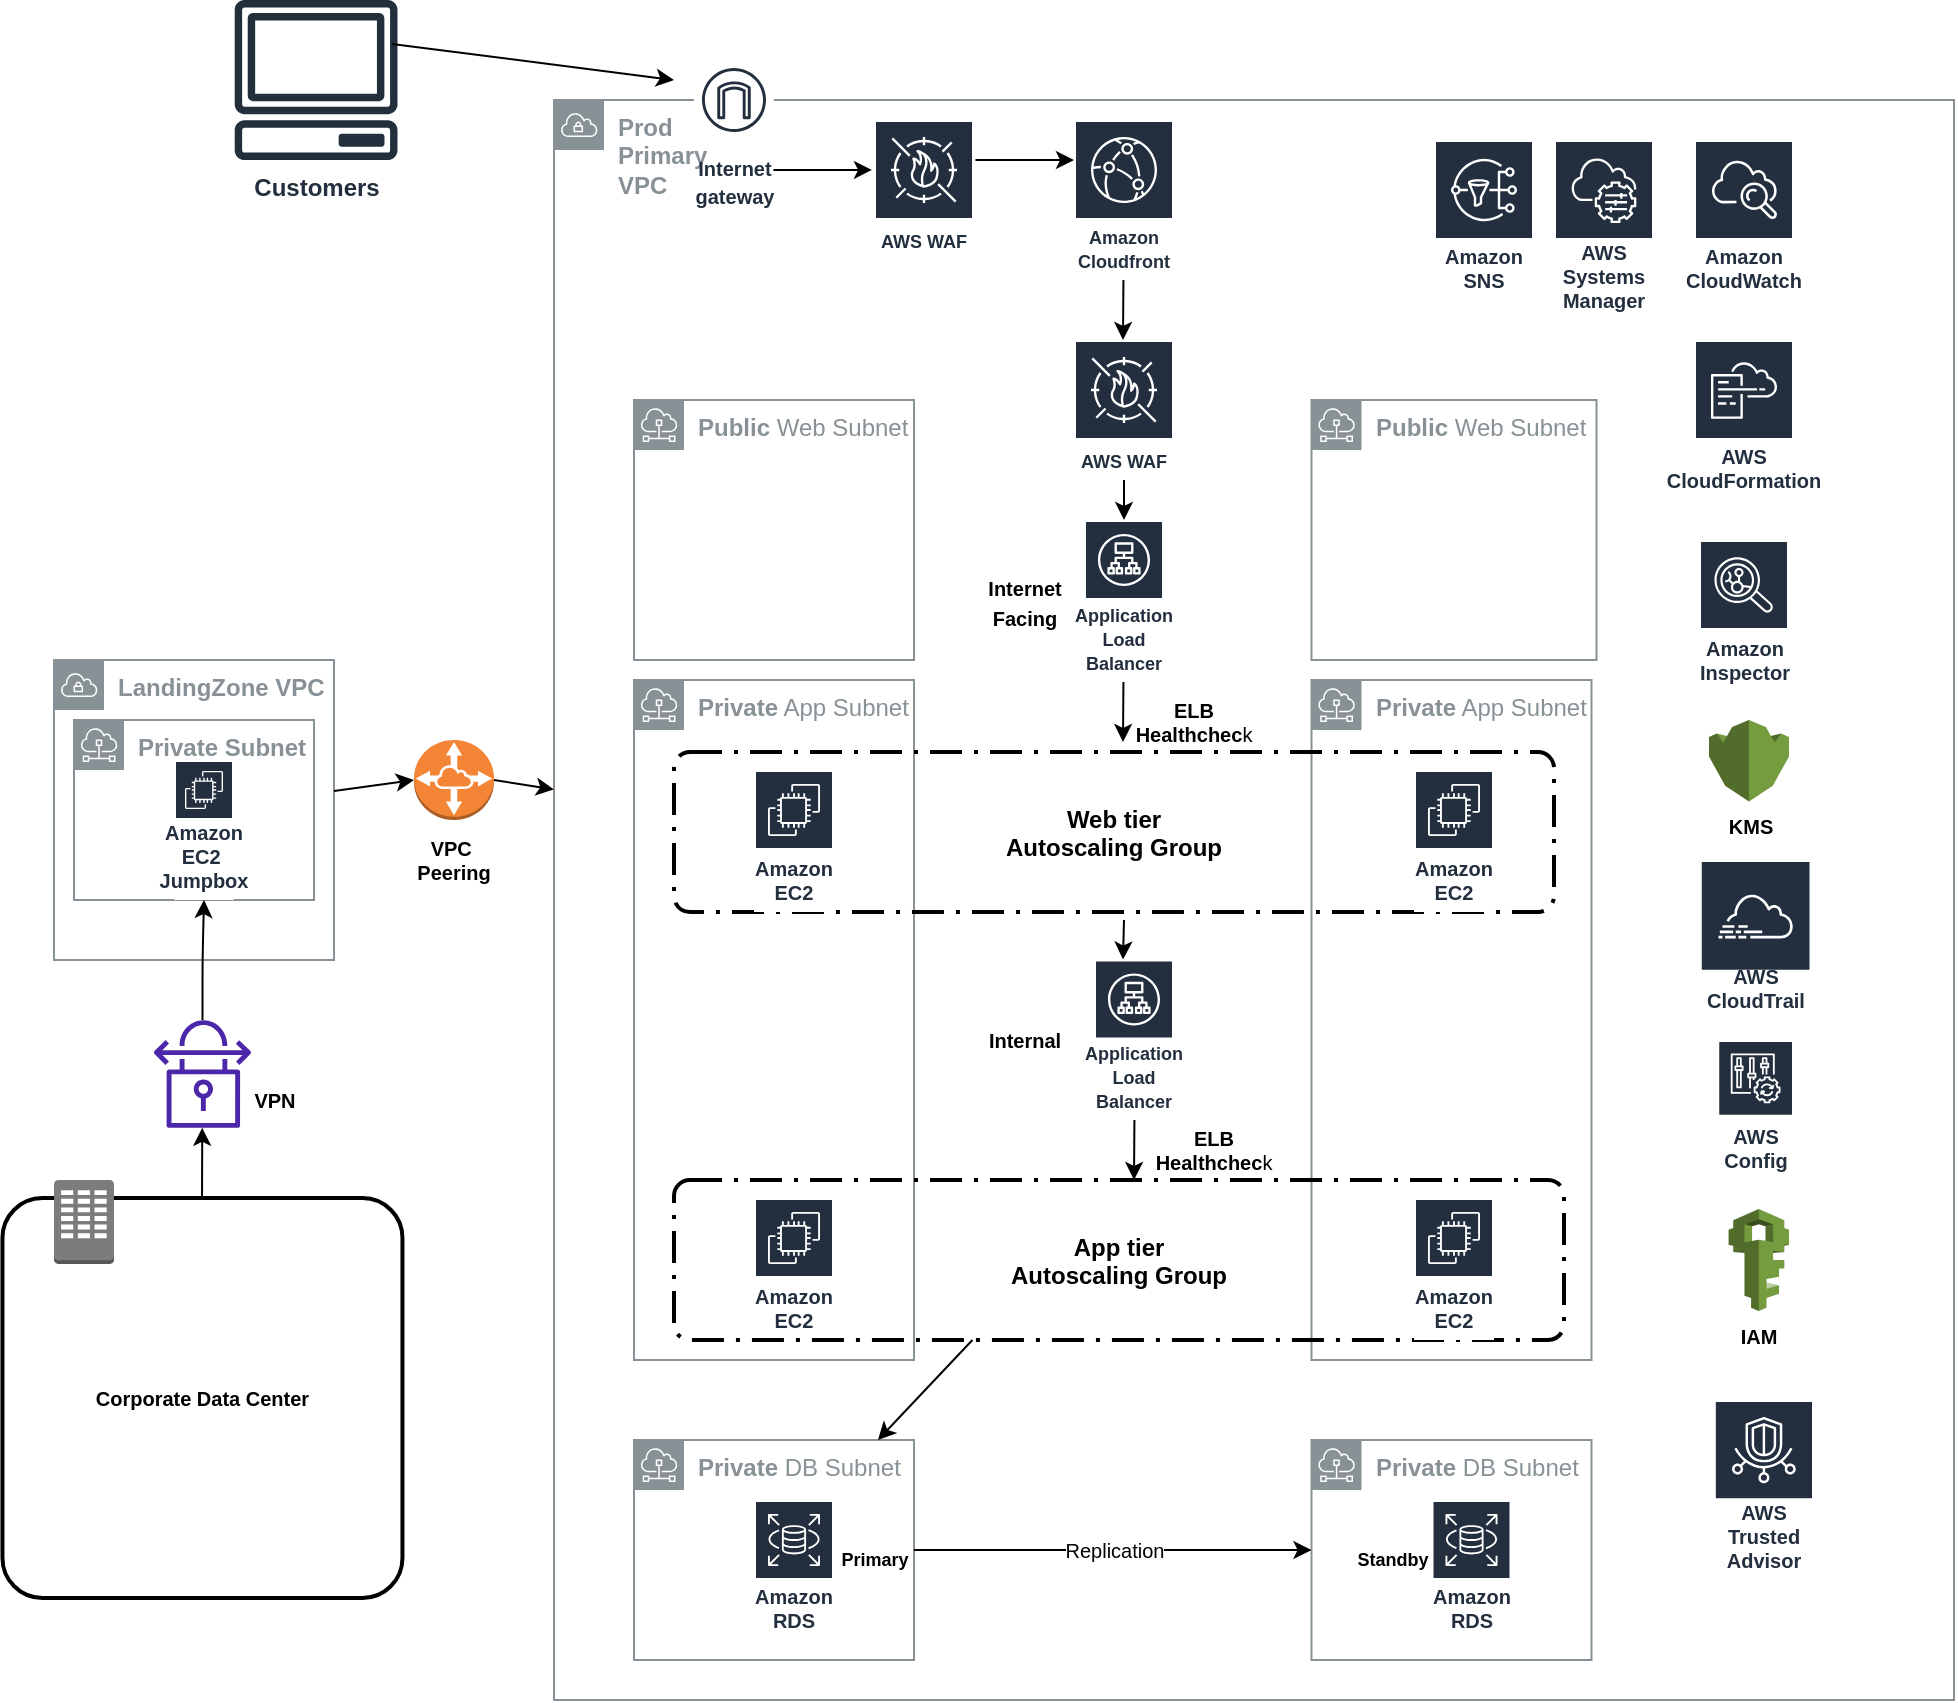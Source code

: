 <mxfile version="16.4.7" type="github">
  <diagram id="fb48Wb3bgh-QxJcJGNRU" name="Page-1">
    <mxGraphModel dx="2276" dy="690" grid="1" gridSize="10" guides="1" tooltips="1" connect="1" arrows="1" fold="1" page="1" pageScale="1" pageWidth="850" pageHeight="1100" math="0" shadow="0">
      <root>
        <mxCell id="0" />
        <mxCell id="1" parent="0" />
        <mxCell id="fcUTSALOdopyJ9VbOdTp-61" value="&lt;b&gt;Prod &lt;br&gt;Primary&lt;br&gt;VPC&lt;/b&gt;" style="sketch=0;outlineConnect=0;gradientColor=none;html=1;whiteSpace=wrap;fontSize=12;fontStyle=0;shape=mxgraph.aws4.group;grIcon=mxgraph.aws4.group_vpc;strokeColor=#879196;fillColor=none;verticalAlign=top;align=left;spacingLeft=30;fontColor=#879196;dashed=0;" vertex="1" parent="1">
          <mxGeometry x="160" y="170" width="700" height="800" as="geometry" />
        </mxCell>
        <mxCell id="fcUTSALOdopyJ9VbOdTp-36" value="&lt;b&gt;Private&lt;/b&gt; App Subnet" style="sketch=0;outlineConnect=0;gradientColor=none;html=1;whiteSpace=wrap;fontSize=12;fontStyle=0;shape=mxgraph.aws4.group;grIcon=mxgraph.aws4.group_subnet;strokeColor=#879196;fillColor=none;verticalAlign=top;align=left;spacingLeft=30;fontColor=#879196;dashed=0;" vertex="1" parent="1">
          <mxGeometry x="538.75" y="460" width="140" height="340" as="geometry" />
        </mxCell>
        <mxCell id="p9kHtPfieQW81otjX_M4-13" value="&lt;b&gt;Private&lt;/b&gt; App Subnet" style="sketch=0;outlineConnect=0;gradientColor=none;html=1;whiteSpace=wrap;fontSize=12;fontStyle=0;shape=mxgraph.aws4.group;grIcon=mxgraph.aws4.group_subnet;strokeColor=#879196;fillColor=none;verticalAlign=top;align=left;spacingLeft=30;fontColor=#879196;dashed=0;" parent="1" vertex="1">
          <mxGeometry x="200" y="460" width="140" height="340" as="geometry" />
        </mxCell>
        <mxCell id="fcUTSALOdopyJ9VbOdTp-51" value="&lt;b&gt;Private&lt;/b&gt;&amp;nbsp;DB Subnet" style="sketch=0;outlineConnect=0;gradientColor=none;html=1;whiteSpace=wrap;fontSize=12;fontStyle=0;shape=mxgraph.aws4.group;grIcon=mxgraph.aws4.group_subnet;strokeColor=#879196;fillColor=none;verticalAlign=top;align=left;spacingLeft=30;fontColor=#879196;dashed=0;" vertex="1" parent="1">
          <mxGeometry x="200" y="840" width="140" height="110" as="geometry" />
        </mxCell>
        <mxCell id="fcUTSALOdopyJ9VbOdTp-33" value="Web tier&#xa;Autoscaling Group" style="rounded=1;arcSize=10;dashed=1;fillColor=none;gradientColor=none;dashPattern=8 3 1 3;strokeWidth=2;fontStyle=1" vertex="1" parent="1">
          <mxGeometry x="220" y="496" width="440" height="80" as="geometry" />
        </mxCell>
        <mxCell id="p9kHtPfieQW81otjX_M4-9" value="&lt;font style=&quot;font-size: 9px&quot;&gt;Amazon Cloudfront&lt;/font&gt;" style="sketch=0;outlineConnect=0;fontColor=#232F3E;gradientColor=none;strokeColor=#ffffff;fillColor=#232F3E;dashed=0;verticalLabelPosition=middle;verticalAlign=bottom;align=center;html=1;whiteSpace=wrap;fontSize=10;fontStyle=1;spacing=3;shape=mxgraph.aws4.productIcon;prIcon=mxgraph.aws4.cloudfront;" parent="1" vertex="1">
          <mxGeometry x="420" y="180" width="50" height="80" as="geometry" />
        </mxCell>
        <mxCell id="fcUTSALOdopyJ9VbOdTp-10" value="Amazon EC2" style="sketch=0;outlineConnect=0;fontColor=#232F3E;gradientColor=none;strokeColor=#ffffff;fillColor=#232F3E;dashed=0;verticalLabelPosition=middle;verticalAlign=bottom;align=center;html=1;whiteSpace=wrap;fontSize=10;fontStyle=1;spacing=3;shape=mxgraph.aws4.productIcon;prIcon=mxgraph.aws4.ec2;" vertex="1" parent="1">
          <mxGeometry x="260" y="719" width="40" height="71" as="geometry" />
        </mxCell>
        <mxCell id="fcUTSALOdopyJ9VbOdTp-11" value="&lt;font style=&quot;font-size: 9px&quot;&gt;Application Load Balancer&lt;/font&gt;" style="sketch=0;outlineConnect=0;fontColor=#232F3E;gradientColor=none;strokeColor=#ffffff;fillColor=#232F3E;dashed=0;verticalLabelPosition=middle;verticalAlign=bottom;align=center;html=1;whiteSpace=wrap;fontSize=10;fontStyle=1;spacing=3;shape=mxgraph.aws4.productIcon;prIcon=mxgraph.aws4.application_load_balancer;" vertex="1" parent="1">
          <mxGeometry x="430" y="599.75" width="40" height="80.5" as="geometry" />
        </mxCell>
        <mxCell id="fcUTSALOdopyJ9VbOdTp-17" value="&lt;font style=&quot;font-size: 9px&quot;&gt;Application Load Balancer&lt;/font&gt;" style="sketch=0;outlineConnect=0;fontColor=#232F3E;gradientColor=none;strokeColor=#ffffff;fillColor=#232F3E;dashed=0;verticalLabelPosition=middle;verticalAlign=bottom;align=center;html=1;whiteSpace=wrap;fontSize=10;fontStyle=1;spacing=3;shape=mxgraph.aws4.productIcon;prIcon=mxgraph.aws4.application_load_balancer;" vertex="1" parent="1">
          <mxGeometry x="425" y="380" width="40" height="81" as="geometry" />
        </mxCell>
        <mxCell id="fcUTSALOdopyJ9VbOdTp-25" value="App tier&#xa;Autoscaling Group" style="rounded=1;arcSize=10;dashed=1;fillColor=none;gradientColor=none;dashPattern=8 3 1 3;strokeWidth=2;fontStyle=1" vertex="1" parent="1">
          <mxGeometry x="220" y="710" width="445" height="80" as="geometry" />
        </mxCell>
        <mxCell id="fcUTSALOdopyJ9VbOdTp-29" value="&lt;b&gt;&lt;font style=&quot;font-size: 10px&quot;&gt;Internal&lt;/font&gt;&lt;/b&gt;" style="text;html=1;align=center;verticalAlign=middle;resizable=0;points=[];autosize=1;strokeColor=none;fillColor=none;" vertex="1" parent="1">
          <mxGeometry x="370" y="630" width="50" height="20" as="geometry" />
        </mxCell>
        <mxCell id="fcUTSALOdopyJ9VbOdTp-30" value="&lt;font style=&quot;font-size: 10px&quot;&gt;&lt;b&gt;Internet&lt;br&gt;Facing&lt;/b&gt;&lt;/font&gt;" style="text;html=1;align=center;verticalAlign=middle;resizable=0;points=[];autosize=1;strokeColor=none;fillColor=none;" vertex="1" parent="1">
          <mxGeometry x="370" y="405.5" width="50" height="30" as="geometry" />
        </mxCell>
        <mxCell id="fcUTSALOdopyJ9VbOdTp-31" value="&lt;font style=&quot;font-size: 9px&quot;&gt;AWS WAF&lt;/font&gt;" style="sketch=0;outlineConnect=0;fontColor=#232F3E;gradientColor=none;strokeColor=#ffffff;fillColor=#232F3E;dashed=0;verticalLabelPosition=middle;verticalAlign=bottom;align=center;html=1;whiteSpace=wrap;fontSize=10;fontStyle=1;spacing=3;shape=mxgraph.aws4.productIcon;prIcon=mxgraph.aws4.waf;" vertex="1" parent="1">
          <mxGeometry x="420" y="290" width="50" height="70" as="geometry" />
        </mxCell>
        <mxCell id="fcUTSALOdopyJ9VbOdTp-34" value="&lt;b&gt;Public&lt;/b&gt; Web Subnet" style="sketch=0;outlineConnect=0;gradientColor=none;html=1;whiteSpace=wrap;fontSize=12;fontStyle=0;shape=mxgraph.aws4.group;grIcon=mxgraph.aws4.group_subnet;strokeColor=#879196;fillColor=none;verticalAlign=top;align=left;spacingLeft=30;fontColor=#879196;dashed=0;" vertex="1" parent="1">
          <mxGeometry x="200" y="320" width="140" height="130" as="geometry" />
        </mxCell>
        <mxCell id="fcUTSALOdopyJ9VbOdTp-35" value="&lt;b&gt;Public&lt;/b&gt; Web Subnet" style="sketch=0;outlineConnect=0;gradientColor=none;html=1;whiteSpace=wrap;fontSize=12;fontStyle=0;shape=mxgraph.aws4.group;grIcon=mxgraph.aws4.group_subnet;strokeColor=#879196;fillColor=none;verticalAlign=top;align=left;spacingLeft=30;fontColor=#879196;dashed=0;" vertex="1" parent="1">
          <mxGeometry x="538.75" y="320" width="142.5" height="130" as="geometry" />
        </mxCell>
        <mxCell id="fcUTSALOdopyJ9VbOdTp-37" value="" style="endArrow=classic;html=1;rounded=0;fontSize=10;" edge="1" parent="1" source="fcUTSALOdopyJ9VbOdTp-31" target="fcUTSALOdopyJ9VbOdTp-17">
          <mxGeometry width="50" height="50" relative="1" as="geometry">
            <mxPoint x="340" y="390" as="sourcePoint" />
            <mxPoint x="390" y="340" as="targetPoint" />
          </mxGeometry>
        </mxCell>
        <mxCell id="fcUTSALOdopyJ9VbOdTp-38" value="" style="endArrow=classic;html=1;rounded=0;fontSize=10;" edge="1" parent="1" source="fcUTSALOdopyJ9VbOdTp-17">
          <mxGeometry width="50" height="50" relative="1" as="geometry">
            <mxPoint x="444.5" y="471" as="sourcePoint" />
            <mxPoint x="444.5" y="491" as="targetPoint" />
          </mxGeometry>
        </mxCell>
        <mxCell id="fcUTSALOdopyJ9VbOdTp-41" value="" style="endArrow=classic;html=1;rounded=1;fontSize=10;" edge="1" parent="1">
          <mxGeometry width="50" height="50" relative="1" as="geometry">
            <mxPoint x="450.213" y="680" as="sourcePoint" />
            <mxPoint x="450" y="710" as="targetPoint" />
          </mxGeometry>
        </mxCell>
        <mxCell id="fcUTSALOdopyJ9VbOdTp-42" value="Amazon EC2" style="sketch=0;outlineConnect=0;fontColor=#232F3E;gradientColor=none;strokeColor=#ffffff;fillColor=#232F3E;dashed=0;verticalLabelPosition=middle;verticalAlign=bottom;align=center;html=1;whiteSpace=wrap;fontSize=10;fontStyle=1;spacing=3;shape=mxgraph.aws4.productIcon;prIcon=mxgraph.aws4.ec2;" vertex="1" parent="1">
          <mxGeometry x="590" y="719" width="40" height="71" as="geometry" />
        </mxCell>
        <mxCell id="fcUTSALOdopyJ9VbOdTp-43" value="Amazon EC2" style="sketch=0;outlineConnect=0;fontColor=#232F3E;gradientColor=none;strokeColor=#ffffff;fillColor=#232F3E;dashed=0;verticalLabelPosition=middle;verticalAlign=bottom;align=center;html=1;whiteSpace=wrap;fontSize=10;fontStyle=1;spacing=3;shape=mxgraph.aws4.productIcon;prIcon=mxgraph.aws4.ec2;" vertex="1" parent="1">
          <mxGeometry x="260" y="505" width="40" height="71" as="geometry" />
        </mxCell>
        <mxCell id="fcUTSALOdopyJ9VbOdTp-44" value="Amazon EC2" style="sketch=0;outlineConnect=0;fontColor=#232F3E;gradientColor=none;strokeColor=#ffffff;fillColor=#232F3E;dashed=0;verticalLabelPosition=middle;verticalAlign=bottom;align=center;html=1;whiteSpace=wrap;fontSize=10;fontStyle=1;spacing=3;shape=mxgraph.aws4.productIcon;prIcon=mxgraph.aws4.ec2;" vertex="1" parent="1">
          <mxGeometry x="590" y="505" width="40" height="71" as="geometry" />
        </mxCell>
        <mxCell id="fcUTSALOdopyJ9VbOdTp-46" value="" style="endArrow=classic;html=1;rounded=0;fontSize=10;" edge="1" parent="1">
          <mxGeometry width="50" height="50" relative="1" as="geometry">
            <mxPoint x="445" y="580" as="sourcePoint" />
            <mxPoint x="444.5" y="599.75" as="targetPoint" />
          </mxGeometry>
        </mxCell>
        <mxCell id="fcUTSALOdopyJ9VbOdTp-47" value="" style="endArrow=classic;html=1;rounded=0;fontSize=10;" edge="1" parent="1">
          <mxGeometry width="50" height="50" relative="1" as="geometry">
            <mxPoint x="444.713" y="260" as="sourcePoint" />
            <mxPoint x="444.5" y="290" as="targetPoint" />
          </mxGeometry>
        </mxCell>
        <mxCell id="fcUTSALOdopyJ9VbOdTp-48" value="&lt;font style=&quot;font-size: 9px&quot;&gt;AWS WAF&lt;/font&gt;" style="sketch=0;outlineConnect=0;fontColor=#232F3E;gradientColor=none;strokeColor=#ffffff;fillColor=#232F3E;dashed=0;verticalLabelPosition=middle;verticalAlign=bottom;align=center;html=1;whiteSpace=wrap;fontSize=10;fontStyle=1;spacing=3;shape=mxgraph.aws4.productIcon;prIcon=mxgraph.aws4.waf;" vertex="1" parent="1">
          <mxGeometry x="320" y="180" width="50" height="70" as="geometry" />
        </mxCell>
        <mxCell id="fcUTSALOdopyJ9VbOdTp-50" value="Amazon RDS" style="sketch=0;outlineConnect=0;fontColor=#232F3E;gradientColor=none;strokeColor=#ffffff;fillColor=#232F3E;dashed=0;verticalLabelPosition=middle;verticalAlign=bottom;align=center;html=1;whiteSpace=wrap;fontSize=10;fontStyle=1;spacing=3;shape=mxgraph.aws4.productIcon;prIcon=mxgraph.aws4.rds;" vertex="1" parent="1">
          <mxGeometry x="260" y="870" width="40" height="70" as="geometry" />
        </mxCell>
        <mxCell id="fcUTSALOdopyJ9VbOdTp-52" value="&lt;b&gt;Private&lt;/b&gt;&amp;nbsp;DB Subnet" style="sketch=0;outlineConnect=0;gradientColor=none;html=1;whiteSpace=wrap;fontSize=12;fontStyle=0;shape=mxgraph.aws4.group;grIcon=mxgraph.aws4.group_subnet;strokeColor=#879196;fillColor=none;verticalAlign=top;align=left;spacingLeft=30;fontColor=#879196;dashed=0;" vertex="1" parent="1">
          <mxGeometry x="538.75" y="840" width="140" height="110" as="geometry" />
        </mxCell>
        <mxCell id="fcUTSALOdopyJ9VbOdTp-53" value="Amazon RDS" style="sketch=0;outlineConnect=0;fontColor=#232F3E;gradientColor=none;strokeColor=#ffffff;fillColor=#232F3E;dashed=0;verticalLabelPosition=middle;verticalAlign=bottom;align=center;html=1;whiteSpace=wrap;fontSize=10;fontStyle=1;spacing=3;shape=mxgraph.aws4.productIcon;prIcon=mxgraph.aws4.rds;" vertex="1" parent="1">
          <mxGeometry x="598.75" y="870" width="40" height="70" as="geometry" />
        </mxCell>
        <mxCell id="fcUTSALOdopyJ9VbOdTp-54" value="" style="endArrow=classic;html=1;rounded=1;fontSize=10;" edge="1" parent="1" target="fcUTSALOdopyJ9VbOdTp-51">
          <mxGeometry width="50" height="50" relative="1" as="geometry">
            <mxPoint x="369.213" y="790" as="sourcePoint" />
            <mxPoint x="369" y="820" as="targetPoint" />
          </mxGeometry>
        </mxCell>
        <mxCell id="fcUTSALOdopyJ9VbOdTp-56" value="&lt;b&gt;Primary&lt;/b&gt;" style="text;html=1;align=center;verticalAlign=middle;resizable=0;points=[];autosize=1;strokeColor=none;fillColor=none;fontSize=9;" vertex="1" parent="1">
          <mxGeometry x="295" y="890" width="50" height="20" as="geometry" />
        </mxCell>
        <mxCell id="fcUTSALOdopyJ9VbOdTp-57" value="&lt;b&gt;Standby&lt;/b&gt;" style="text;html=1;align=center;verticalAlign=middle;resizable=0;points=[];autosize=1;strokeColor=none;fillColor=none;fontSize=9;" vertex="1" parent="1">
          <mxGeometry x="553.75" y="890" width="50" height="20" as="geometry" />
        </mxCell>
        <mxCell id="fcUTSALOdopyJ9VbOdTp-62" value="&lt;font style=&quot;font-size: 10px&quot;&gt;&lt;b&gt;Internet&lt;br&gt;gateway&lt;/b&gt;&lt;/font&gt;" style="sketch=0;outlineConnect=0;fontColor=#232F3E;gradientColor=none;strokeColor=#232F3E;fillColor=#ffffff;dashed=0;verticalLabelPosition=bottom;verticalAlign=top;align=center;html=1;fontSize=12;fontStyle=0;aspect=fixed;shape=mxgraph.aws4.resourceIcon;resIcon=mxgraph.aws4.internet_gateway;" vertex="1" parent="1">
          <mxGeometry x="230" y="150" width="40" height="40" as="geometry" />
        </mxCell>
        <mxCell id="fcUTSALOdopyJ9VbOdTp-64" value="" style="endArrow=classic;html=1;rounded=0;fontSize=10;entryX=-0.02;entryY=0.357;entryDx=0;entryDy=0;entryPerimeter=0;" edge="1" parent="1" target="fcUTSALOdopyJ9VbOdTp-48">
          <mxGeometry width="50" height="50" relative="1" as="geometry">
            <mxPoint x="269.713" y="205" as="sourcePoint" />
            <mxPoint x="269.5" y="235" as="targetPoint" />
          </mxGeometry>
        </mxCell>
        <mxCell id="fcUTSALOdopyJ9VbOdTp-65" value="" style="endArrow=classic;html=1;rounded=0;fontSize=10;entryX=-0.02;entryY=0.357;entryDx=0;entryDy=0;entryPerimeter=0;" edge="1" parent="1">
          <mxGeometry width="50" height="50" relative="1" as="geometry">
            <mxPoint x="370.713" y="200.01" as="sourcePoint" />
            <mxPoint x="420" y="200" as="targetPoint" />
          </mxGeometry>
        </mxCell>
        <mxCell id="fcUTSALOdopyJ9VbOdTp-67" value="&lt;b&gt;LandingZone VPC&lt;/b&gt;" style="sketch=0;outlineConnect=0;gradientColor=none;html=1;whiteSpace=wrap;fontSize=12;fontStyle=0;shape=mxgraph.aws4.group;grIcon=mxgraph.aws4.group_vpc;strokeColor=#879196;fillColor=none;verticalAlign=top;align=left;spacingLeft=30;fontColor=#879196;dashed=0;" vertex="1" parent="1">
          <mxGeometry x="-90" y="450" width="140" height="150" as="geometry" />
        </mxCell>
        <mxCell id="fcUTSALOdopyJ9VbOdTp-68" value="&lt;b&gt;Private Subnet&lt;/b&gt;" style="sketch=0;outlineConnect=0;gradientColor=none;html=1;whiteSpace=wrap;fontSize=12;fontStyle=0;shape=mxgraph.aws4.group;grIcon=mxgraph.aws4.group_subnet;strokeColor=#879196;fillColor=none;verticalAlign=top;align=left;spacingLeft=30;fontColor=#879196;dashed=0;" vertex="1" parent="1">
          <mxGeometry x="-80" y="480" width="120" height="90" as="geometry" />
        </mxCell>
        <mxCell id="fcUTSALOdopyJ9VbOdTp-69" value="Amazon EC2&amp;nbsp;&lt;br&gt;Jumpbox" style="sketch=0;outlineConnect=0;fontColor=#232F3E;gradientColor=none;strokeColor=#ffffff;fillColor=#232F3E;dashed=0;verticalLabelPosition=middle;verticalAlign=bottom;align=center;html=1;whiteSpace=wrap;fontSize=10;fontStyle=1;spacing=3;shape=mxgraph.aws4.productIcon;prIcon=mxgraph.aws4.ec2;" vertex="1" parent="1">
          <mxGeometry x="-30" y="500" width="30" height="70" as="geometry" />
        </mxCell>
        <mxCell id="fcUTSALOdopyJ9VbOdTp-71" value="" style="outlineConnect=0;dashed=0;verticalLabelPosition=bottom;verticalAlign=top;align=center;html=1;shape=mxgraph.aws3.vpc_peering;fillColor=#F58536;gradientColor=none;fontSize=10;" vertex="1" parent="1">
          <mxGeometry x="90" y="490" width="40" height="40" as="geometry" />
        </mxCell>
        <mxCell id="fcUTSALOdopyJ9VbOdTp-72" value="" style="endArrow=classic;html=1;rounded=1;fontSize=10;entryX=0;entryY=0.5;entryDx=0;entryDy=0;entryPerimeter=0;" edge="1" parent="1" source="fcUTSALOdopyJ9VbOdTp-67" target="fcUTSALOdopyJ9VbOdTp-71">
          <mxGeometry width="50" height="50" relative="1" as="geometry">
            <mxPoint x="320" y="590" as="sourcePoint" />
            <mxPoint x="370" y="540" as="targetPoint" />
          </mxGeometry>
        </mxCell>
        <mxCell id="fcUTSALOdopyJ9VbOdTp-73" value="" style="endArrow=classic;html=1;rounded=1;fontSize=10;exitX=1;exitY=0.5;exitDx=0;exitDy=0;exitPerimeter=0;" edge="1" parent="1" source="fcUTSALOdopyJ9VbOdTp-71" target="fcUTSALOdopyJ9VbOdTp-61">
          <mxGeometry width="50" height="50" relative="1" as="geometry">
            <mxPoint x="120" y="565" as="sourcePoint" />
            <mxPoint x="370" y="540" as="targetPoint" />
          </mxGeometry>
        </mxCell>
        <mxCell id="fcUTSALOdopyJ9VbOdTp-74" value="&lt;b&gt;VPC&amp;nbsp;&lt;br&gt;Peering&lt;/b&gt;" style="text;html=1;strokeColor=none;fillColor=none;align=center;verticalAlign=middle;whiteSpace=wrap;rounded=0;fontSize=10;" vertex="1" parent="1">
          <mxGeometry x="80" y="535" width="60" height="30" as="geometry" />
        </mxCell>
        <mxCell id="fcUTSALOdopyJ9VbOdTp-75" value="" style="endArrow=classic;html=1;rounded=1;fontSize=10;" edge="1" parent="1" source="fcUTSALOdopyJ9VbOdTp-51" target="fcUTSALOdopyJ9VbOdTp-52">
          <mxGeometry relative="1" as="geometry">
            <mxPoint x="250" y="860" as="sourcePoint" />
            <mxPoint x="410" y="860" as="targetPoint" />
          </mxGeometry>
        </mxCell>
        <mxCell id="fcUTSALOdopyJ9VbOdTp-76" value="Replication" style="edgeLabel;resizable=0;html=1;align=center;verticalAlign=middle;fontSize=10;" connectable="0" vertex="1" parent="fcUTSALOdopyJ9VbOdTp-75">
          <mxGeometry relative="1" as="geometry" />
        </mxCell>
        <mxCell id="fcUTSALOdopyJ9VbOdTp-78" value="Amazon CloudWatch" style="sketch=0;outlineConnect=0;fontColor=#232F3E;gradientColor=none;strokeColor=#ffffff;fillColor=#232F3E;dashed=0;verticalLabelPosition=middle;verticalAlign=bottom;align=center;html=1;whiteSpace=wrap;fontSize=10;fontStyle=1;spacing=3;shape=mxgraph.aws4.productIcon;prIcon=mxgraph.aws4.cloudwatch;" vertex="1" parent="1">
          <mxGeometry x="730" y="190" width="50" height="80" as="geometry" />
        </mxCell>
        <mxCell id="fcUTSALOdopyJ9VbOdTp-79" value="AWS CloudFormation" style="sketch=0;outlineConnect=0;fontColor=#232F3E;gradientColor=none;strokeColor=#ffffff;fillColor=#232F3E;dashed=0;verticalLabelPosition=middle;verticalAlign=bottom;align=center;html=1;whiteSpace=wrap;fontSize=10;fontStyle=1;spacing=3;shape=mxgraph.aws4.productIcon;prIcon=mxgraph.aws4.cloudformation;" vertex="1" parent="1">
          <mxGeometry x="730" y="290" width="50" height="80" as="geometry" />
        </mxCell>
        <mxCell id="fcUTSALOdopyJ9VbOdTp-80" value="Amazon Inspector" style="sketch=0;outlineConnect=0;fontColor=#232F3E;gradientColor=none;strokeColor=#ffffff;fillColor=#232F3E;dashed=0;verticalLabelPosition=middle;verticalAlign=bottom;align=center;html=1;whiteSpace=wrap;fontSize=10;fontStyle=1;spacing=3;shape=mxgraph.aws4.productIcon;prIcon=mxgraph.aws4.inspector;" vertex="1" parent="1">
          <mxGeometry x="732.5" y="390" width="45" height="76" as="geometry" />
        </mxCell>
        <mxCell id="fcUTSALOdopyJ9VbOdTp-81" value="&lt;b&gt;KMS&lt;/b&gt;" style="outlineConnect=0;dashed=0;verticalLabelPosition=bottom;verticalAlign=top;align=center;html=1;shape=mxgraph.aws3.kms;fillColor=#759C3E;gradientColor=none;fontSize=10;" vertex="1" parent="1">
          <mxGeometry x="737.5" y="480" width="40" height="40.75" as="geometry" />
        </mxCell>
        <mxCell id="fcUTSALOdopyJ9VbOdTp-82" value="AWS&#xa;CloudTrail" style="sketch=0;outlineConnect=0;fontColor=#232F3E;gradientColor=none;strokeColor=#ffffff;fillColor=#232F3E;dashed=0;verticalLabelPosition=middle;verticalAlign=bottom;align=center;html=1;whiteSpace=wrap;fontSize=10;fontStyle=1;spacing=3;shape=mxgraph.aws4.productIcon;prIcon=mxgraph.aws4.cloudtrail;" vertex="1" parent="1">
          <mxGeometry x="732.88" y="550" width="55.87" height="80.25" as="geometry" />
        </mxCell>
        <mxCell id="fcUTSALOdopyJ9VbOdTp-83" value="AWS Config" style="sketch=0;outlineConnect=0;fontColor=#232F3E;gradientColor=none;strokeColor=#ffffff;fillColor=#232F3E;dashed=0;verticalLabelPosition=middle;verticalAlign=bottom;align=center;html=1;whiteSpace=wrap;fontSize=10;fontStyle=1;spacing=3;shape=mxgraph.aws4.productIcon;prIcon=mxgraph.aws4.config;" vertex="1" parent="1">
          <mxGeometry x="741.63" y="640" width="38.37" height="70" as="geometry" />
        </mxCell>
        <mxCell id="fcUTSALOdopyJ9VbOdTp-85" value="&lt;b&gt;IAM&lt;/b&gt;" style="outlineConnect=0;dashed=0;verticalLabelPosition=bottom;verticalAlign=top;align=center;html=1;shape=mxgraph.aws3.iam;fillColor=#759C3E;gradientColor=none;fontSize=10;" vertex="1" parent="1">
          <mxGeometry x="747.32" y="724.5" width="30.18" height="51" as="geometry" />
        </mxCell>
        <mxCell id="fcUTSALOdopyJ9VbOdTp-86" value="AWS Trusted Advisor" style="sketch=0;outlineConnect=0;fontColor=#232F3E;gradientColor=none;strokeColor=#ffffff;fillColor=#232F3E;dashed=0;verticalLabelPosition=middle;verticalAlign=bottom;align=center;html=1;whiteSpace=wrap;fontSize=10;fontStyle=1;spacing=3;shape=mxgraph.aws4.productIcon;prIcon=mxgraph.aws4.trusted_advisor;" vertex="1" parent="1">
          <mxGeometry x="739.91" y="820" width="50.09" height="90" as="geometry" />
        </mxCell>
        <mxCell id="fcUTSALOdopyJ9VbOdTp-87" value="AWS Systems Manager" style="sketch=0;outlineConnect=0;fontColor=#232F3E;gradientColor=none;strokeColor=#ffffff;fillColor=#232F3E;dashed=0;verticalLabelPosition=middle;verticalAlign=bottom;align=center;html=1;whiteSpace=wrap;fontSize=10;fontStyle=1;spacing=3;shape=mxgraph.aws4.productIcon;prIcon=mxgraph.aws4.systems_manager;" vertex="1" parent="1">
          <mxGeometry x="660" y="190" width="50" height="90" as="geometry" />
        </mxCell>
        <mxCell id="fcUTSALOdopyJ9VbOdTp-95" value="" style="edgeStyle=orthogonalEdgeStyle;rounded=1;orthogonalLoop=1;jettySize=auto;html=1;fontSize=10;" edge="1" parent="1" source="fcUTSALOdopyJ9VbOdTp-88" target="fcUTSALOdopyJ9VbOdTp-69">
          <mxGeometry relative="1" as="geometry" />
        </mxCell>
        <mxCell id="fcUTSALOdopyJ9VbOdTp-88" value="" style="sketch=0;outlineConnect=0;fontColor=#232F3E;gradientColor=none;fillColor=#4D27AA;strokeColor=none;dashed=0;verticalLabelPosition=bottom;verticalAlign=top;align=center;html=1;fontSize=12;fontStyle=0;aspect=fixed;pointerEvents=1;shape=mxgraph.aws4.vpn_connection;" vertex="1" parent="1">
          <mxGeometry x="-40" y="630" width="48.46" height="54" as="geometry" />
        </mxCell>
        <mxCell id="fcUTSALOdopyJ9VbOdTp-89" value="Corporate Data Center" style="rounded=1;arcSize=10;dashed=0;fillColor=none;gradientColor=none;strokeWidth=2;fontSize=10;fontStyle=1" vertex="1" parent="1">
          <mxGeometry x="-115.77" y="719" width="200" height="200" as="geometry" />
        </mxCell>
        <mxCell id="fcUTSALOdopyJ9VbOdTp-90" value="" style="dashed=0;html=1;shape=mxgraph.aws3.corporate_data_center;fillColor=#7D7C7C;gradientColor=none;dashed=0;fontSize=9;" vertex="1" parent="1">
          <mxGeometry x="-90" y="710" width="30" height="42" as="geometry" />
        </mxCell>
        <mxCell id="fcUTSALOdopyJ9VbOdTp-91" value="&lt;b&gt;VPN&lt;/b&gt;" style="text;html=1;align=center;verticalAlign=middle;resizable=0;points=[];autosize=1;strokeColor=none;fillColor=none;fontSize=10;" vertex="1" parent="1">
          <mxGeometry y="660" width="40" height="20" as="geometry" />
        </mxCell>
        <mxCell id="fcUTSALOdopyJ9VbOdTp-92" value="" style="endArrow=classic;html=1;rounded=1;fontSize=10;" edge="1" parent="1" target="fcUTSALOdopyJ9VbOdTp-88">
          <mxGeometry width="50" height="50" relative="1" as="geometry">
            <mxPoint x="-16" y="720" as="sourcePoint" />
            <mxPoint x="-10" y="690" as="targetPoint" />
          </mxGeometry>
        </mxCell>
        <mxCell id="fcUTSALOdopyJ9VbOdTp-96" value="Amazon SNS" style="sketch=0;outlineConnect=0;fontColor=#232F3E;gradientColor=none;strokeColor=#ffffff;fillColor=#232F3E;dashed=0;verticalLabelPosition=middle;verticalAlign=bottom;align=center;html=1;whiteSpace=wrap;fontSize=10;fontStyle=1;spacing=3;shape=mxgraph.aws4.productIcon;prIcon=mxgraph.aws4.sns;" vertex="1" parent="1">
          <mxGeometry x="600" y="190" width="50" height="80" as="geometry" />
        </mxCell>
        <mxCell id="fcUTSALOdopyJ9VbOdTp-97" value="&lt;b&gt;Customers&lt;/b&gt;" style="sketch=0;outlineConnect=0;fontColor=#232F3E;gradientColor=none;fillColor=#232F3D;strokeColor=none;dashed=0;verticalLabelPosition=bottom;verticalAlign=top;align=center;html=1;fontSize=12;fontStyle=0;aspect=fixed;pointerEvents=1;shape=mxgraph.aws4.client;" vertex="1" parent="1">
          <mxGeometry y="120" width="82.11" height="80" as="geometry" />
        </mxCell>
        <mxCell id="fcUTSALOdopyJ9VbOdTp-98" value="" style="endArrow=classic;html=1;rounded=1;fontSize=10;exitX=0.966;exitY=0.275;exitDx=0;exitDy=0;exitPerimeter=0;" edge="1" parent="1" source="fcUTSALOdopyJ9VbOdTp-97">
          <mxGeometry width="50" height="50" relative="1" as="geometry">
            <mxPoint x="270" y="400" as="sourcePoint" />
            <mxPoint x="220" y="160" as="targetPoint" />
          </mxGeometry>
        </mxCell>
        <mxCell id="fcUTSALOdopyJ9VbOdTp-99" value="&lt;b&gt;ELB Healthchec&lt;/b&gt;k" style="text;html=1;strokeColor=none;fillColor=none;align=center;verticalAlign=middle;whiteSpace=wrap;rounded=0;fontSize=10;" vertex="1" parent="1">
          <mxGeometry x="460" y="680" width="60" height="30" as="geometry" />
        </mxCell>
        <mxCell id="fcUTSALOdopyJ9VbOdTp-100" value="&lt;b&gt;ELB Healthchec&lt;/b&gt;k" style="text;html=1;strokeColor=none;fillColor=none;align=center;verticalAlign=middle;whiteSpace=wrap;rounded=0;fontSize=10;" vertex="1" parent="1">
          <mxGeometry x="450" y="466" width="60" height="30" as="geometry" />
        </mxCell>
      </root>
    </mxGraphModel>
  </diagram>
</mxfile>
